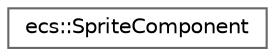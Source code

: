digraph "Graphical Class Hierarchy"
{
 // LATEX_PDF_SIZE
  bgcolor="transparent";
  edge [fontname=Helvetica,fontsize=10,labelfontname=Helvetica,labelfontsize=10];
  node [fontname=Helvetica,fontsize=10,shape=box,height=0.2,width=0.4];
  rankdir="LR";
  Node0 [id="Node000000",label="ecs::SpriteComponent",height=0.2,width=0.4,color="grey40", fillcolor="white", style="filled",URL="$structecs_1_1_sprite_component.html",tooltip=" "];
}
